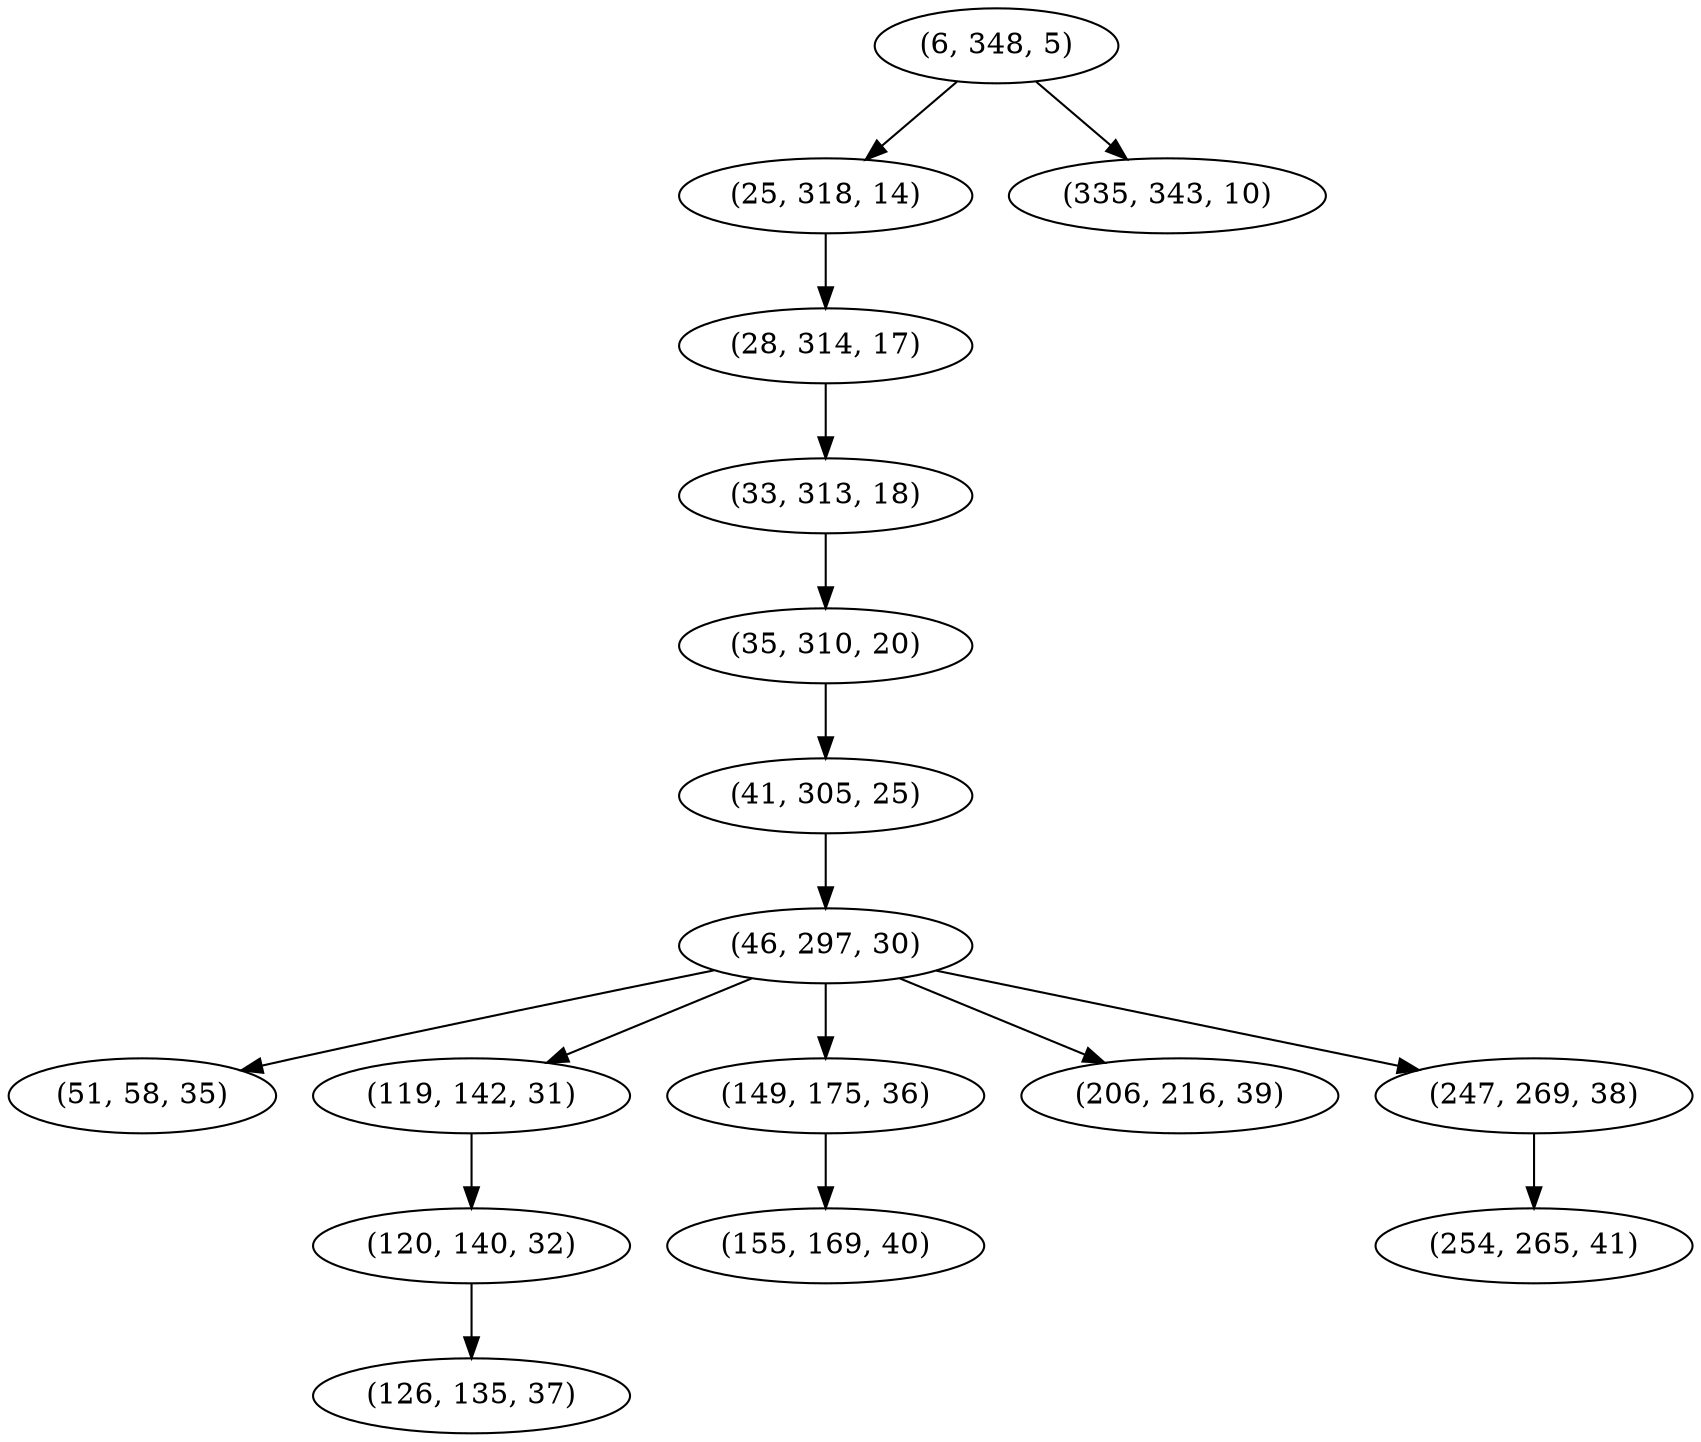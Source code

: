 digraph tree {
    "(6, 348, 5)";
    "(25, 318, 14)";
    "(28, 314, 17)";
    "(33, 313, 18)";
    "(35, 310, 20)";
    "(41, 305, 25)";
    "(46, 297, 30)";
    "(51, 58, 35)";
    "(119, 142, 31)";
    "(120, 140, 32)";
    "(126, 135, 37)";
    "(149, 175, 36)";
    "(155, 169, 40)";
    "(206, 216, 39)";
    "(247, 269, 38)";
    "(254, 265, 41)";
    "(335, 343, 10)";
    "(6, 348, 5)" -> "(25, 318, 14)";
    "(6, 348, 5)" -> "(335, 343, 10)";
    "(25, 318, 14)" -> "(28, 314, 17)";
    "(28, 314, 17)" -> "(33, 313, 18)";
    "(33, 313, 18)" -> "(35, 310, 20)";
    "(35, 310, 20)" -> "(41, 305, 25)";
    "(41, 305, 25)" -> "(46, 297, 30)";
    "(46, 297, 30)" -> "(51, 58, 35)";
    "(46, 297, 30)" -> "(119, 142, 31)";
    "(46, 297, 30)" -> "(149, 175, 36)";
    "(46, 297, 30)" -> "(206, 216, 39)";
    "(46, 297, 30)" -> "(247, 269, 38)";
    "(119, 142, 31)" -> "(120, 140, 32)";
    "(120, 140, 32)" -> "(126, 135, 37)";
    "(149, 175, 36)" -> "(155, 169, 40)";
    "(247, 269, 38)" -> "(254, 265, 41)";
}
